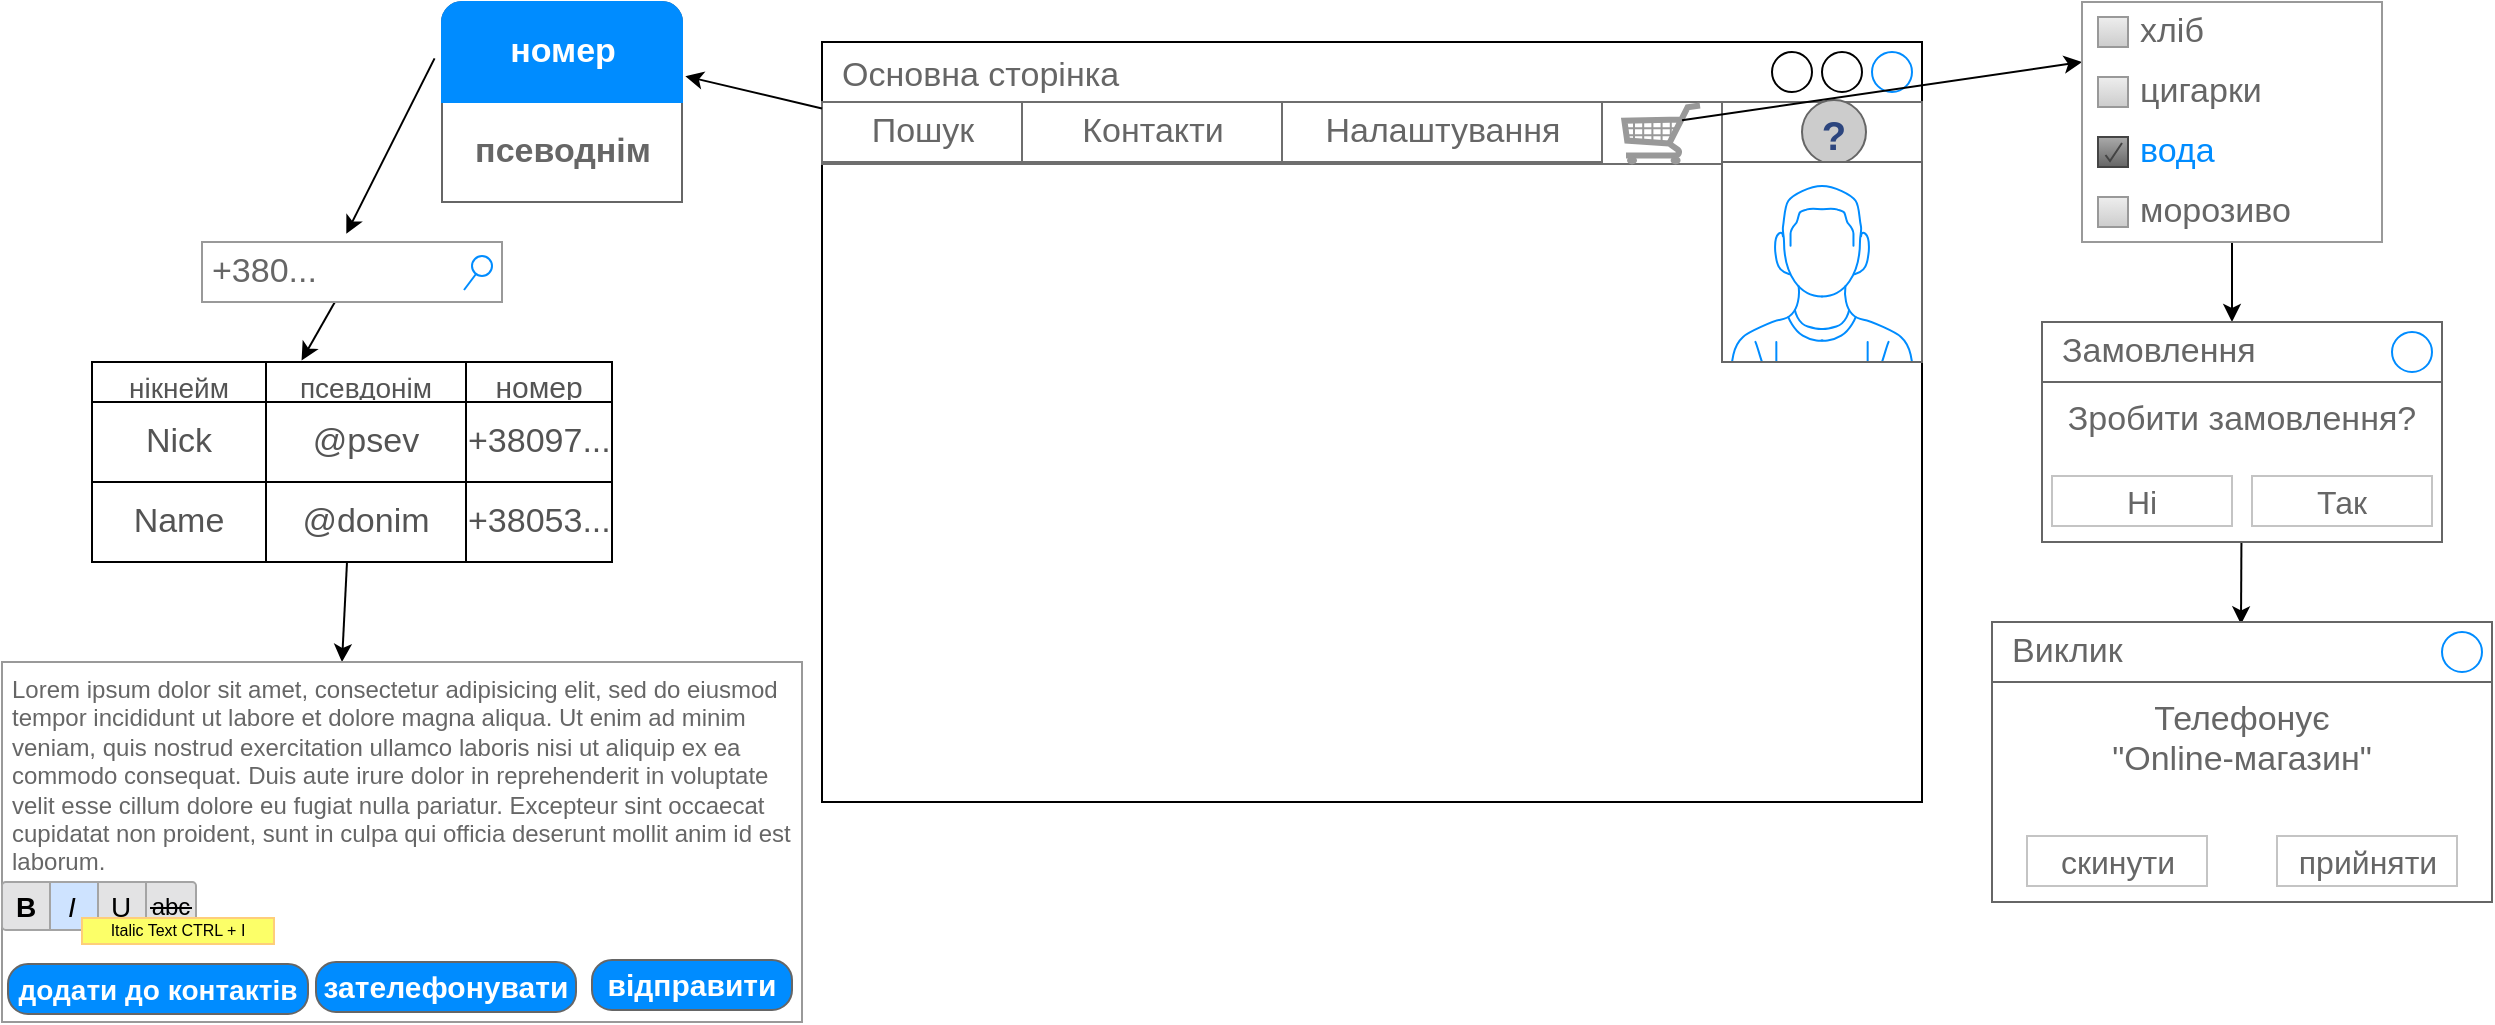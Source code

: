 <mxfile version="20.3.3" type="google"><diagram name="Page-1" id="c9db0220-8083-56f3-ca83-edcdcd058819"><mxGraphModel dx="1621" dy="587" grid="0" gridSize="10" guides="1" tooltips="1" connect="1" arrows="1" fold="1" page="0" pageScale="1.5" pageWidth="826" pageHeight="1169" background="none" math="0" shadow="0"><root><mxCell id="0" style=";html=1;"/><mxCell id="1" style=";html=1;" parent="0"/><mxCell id="ijq5ZWASdJsH3hwc0B9N-8" value="Основна сторінка" style="strokeWidth=1;shadow=0;dashed=0;align=center;html=1;shape=mxgraph.mockup.containers.window;align=left;verticalAlign=top;spacingLeft=8;strokeColor2=#008cff;strokeColor3=#c4c4c4;fontColor=#666666;mainText=;fontSize=17;labelBackgroundColor=none;" parent="1" vertex="1"><mxGeometry x="400" y="70" width="550" height="380" as="geometry"/></mxCell><mxCell id="ijq5ZWASdJsH3hwc0B9N-9" value="" style="strokeWidth=1;shadow=0;dashed=0;align=center;html=1;shape=mxgraph.mockup.forms.rrect;rSize=0;strokeColor=#6E6E6E;" parent="1" vertex="1"><mxGeometry x="400" y="100" width="550" height="31" as="geometry"/></mxCell><mxCell id="ijq5ZWASdJsH3hwc0B9N-10" value="Пошук" style="strokeColor=inherit;fillColor=inherit;gradientColor=inherit;strokeWidth=1;shadow=0;dashed=0;align=center;html=1;shape=mxgraph.mockup.forms.rrect;rSize=0;fontSize=17;fontColor=#666666;" parent="ijq5ZWASdJsH3hwc0B9N-9" vertex="1"><mxGeometry width="100" height="30" as="geometry"/></mxCell><mxCell id="ijq5ZWASdJsH3hwc0B9N-11" value="Контакти" style="strokeColor=inherit;fillColor=inherit;gradientColor=inherit;strokeWidth=1;shadow=0;dashed=0;align=center;html=1;shape=mxgraph.mockup.forms.rrect;rSize=0;fontSize=17;fontColor=#666666;" parent="ijq5ZWASdJsH3hwc0B9N-9" vertex="1"><mxGeometry x="100" width="130" height="30" as="geometry"/></mxCell><mxCell id="ijq5ZWASdJsH3hwc0B9N-12" value="Налаштування" style="strokeColor=inherit;fillColor=inherit;gradientColor=inherit;strokeWidth=1;shadow=0;dashed=0;align=center;html=1;shape=mxgraph.mockup.forms.rrect;rSize=0;fontSize=17;fontColor=#666666;" parent="ijq5ZWASdJsH3hwc0B9N-9" vertex="1"><mxGeometry x="230" width="160" height="30" as="geometry"/></mxCell><mxCell id="ijq5ZWASdJsH3hwc0B9N-15" value="" style="strokeColor=inherit;fillColor=inherit;gradientColor=inherit;strokeWidth=1;shadow=0;dashed=0;align=center;html=1;shape=mxgraph.mockup.forms.rrect;rSize=0;fontSize=17;fontColor=#666666;" parent="ijq5ZWASdJsH3hwc0B9N-9" vertex="1"><mxGeometry x="450" width="100" height="30" as="geometry"/></mxCell><mxCell id="tMrZztzHMvhPR9CBPN20-43" value="" style="verticalLabelPosition=bottom;shadow=0;dashed=0;align=center;html=1;verticalAlign=top;strokeWidth=1;shape=mxgraph.mockup.misc.help_icon;fontSize=15;fontColor=#666666;" parent="ijq5ZWASdJsH3hwc0B9N-9" vertex="1"><mxGeometry x="490" y="-1" width="32" height="32" as="geometry"/></mxCell><mxCell id="tMrZztzHMvhPR9CBPN20-44" value="" style="verticalLabelPosition=bottom;shadow=0;dashed=0;align=center;html=1;verticalAlign=top;strokeWidth=1;shape=mxgraph.mockup.misc.shoppingCart;strokeColor=#999999;fontSize=15;fontColor=#666666;" parent="ijq5ZWASdJsH3hwc0B9N-9" vertex="1"><mxGeometry x="400" y="1" width="40" height="30" as="geometry"/></mxCell><mxCell id="ijq5ZWASdJsH3hwc0B9N-16" value="" style="strokeWidth=1;shadow=0;dashed=0;align=center;html=1;shape=mxgraph.mockup.rrect;rSize=10;strokeColor=#666666;" parent="1" vertex="1"><mxGeometry x="210" y="50" width="120" height="100" as="geometry"/></mxCell><mxCell id="ijq5ZWASdJsH3hwc0B9N-17" value="псеводнім" style="strokeColor=inherit;fillColor=inherit;gradientColor=inherit;strokeWidth=1;shadow=0;dashed=0;align=center;html=1;shape=mxgraph.mockup.rrect;rSize=0;fontSize=17;fontColor=#666666;fontStyle=1;resizeWidth=1;" parent="ijq5ZWASdJsH3hwc0B9N-16" vertex="1"><mxGeometry width="120" height="50" relative="1" as="geometry"><mxPoint y="50" as="offset"/></mxGeometry></mxCell><mxCell id="ijq5ZWASdJsH3hwc0B9N-20" value="номер" style="strokeWidth=1;shadow=0;dashed=0;align=center;html=1;shape=mxgraph.mockup.topButton;rSize=10;fontSize=17;fontColor=#ffffff;fontStyle=1;fillColor=#008cff;strokeColor=#008cff;resizeWidth=1;" parent="ijq5ZWASdJsH3hwc0B9N-16" vertex="1"><mxGeometry width="120" height="50" relative="1" as="geometry"/></mxCell><mxCell id="ijq5ZWASdJsH3hwc0B9N-23" style="edgeStyle=none;rounded=0;orthogonalLoop=1;jettySize=auto;html=1;entryX=0.481;entryY=-0.137;entryDx=0;entryDy=0;entryPerimeter=0;exitX=-0.031;exitY=0.564;exitDx=0;exitDy=0;exitPerimeter=0;" parent="ijq5ZWASdJsH3hwc0B9N-16" source="ijq5ZWASdJsH3hwc0B9N-20" target="ijq5ZWASdJsH3hwc0B9N-22" edge="1"><mxGeometry relative="1" as="geometry"/></mxCell><mxCell id="ijq5ZWASdJsH3hwc0B9N-26" style="edgeStyle=none;rounded=0;orthogonalLoop=1;jettySize=auto;html=1;fontSize=17;fontColor=#545454;entryX=0.403;entryY=-0.038;entryDx=0;entryDy=0;entryPerimeter=0;" parent="1" source="ijq5ZWASdJsH3hwc0B9N-22" target="ijq5ZWASdJsH3hwc0B9N-66" edge="1"><mxGeometry relative="1" as="geometry"><mxPoint x="140" y="230" as="targetPoint"/></mxGeometry></mxCell><mxCell id="ijq5ZWASdJsH3hwc0B9N-22" value="+380..." style="strokeWidth=1;shadow=0;dashed=0;align=center;html=1;shape=mxgraph.mockup.forms.searchBox;strokeColor=#999999;mainText=;strokeColor2=#008cff;fontColor=#666666;fontSize=17;align=left;spacingLeft=3;" parent="1" vertex="1"><mxGeometry x="90" y="170" width="150" height="30" as="geometry"/></mxCell><mxCell id="ijq5ZWASdJsH3hwc0B9N-24" value="" style="verticalLabelPosition=bottom;shadow=0;dashed=0;align=center;html=1;verticalAlign=top;strokeWidth=1;shape=mxgraph.mockup.containers.userMale;strokeColor=#666666;strokeColor2=#008cff;" parent="1" vertex="1"><mxGeometry x="850" y="130" width="100" height="100" as="geometry"/></mxCell><mxCell id="ijq5ZWASdJsH3hwc0B9N-78" style="edgeStyle=none;rounded=0;orthogonalLoop=1;jettySize=auto;html=1;fontSize=14;fontColor=#545454;entryX=0.425;entryY=0;entryDx=0;entryDy=0;entryPerimeter=0;" parent="1" source="ijq5ZWASdJsH3hwc0B9N-65" target="tMrZztzHMvhPR9CBPN20-23" edge="1"><mxGeometry relative="1" as="geometry"><mxPoint x="190" y="380" as="targetPoint"/></mxGeometry></mxCell><mxCell id="ijq5ZWASdJsH3hwc0B9N-65" value="" style="shape=table;html=1;whiteSpace=wrap;startSize=0;container=1;collapsible=0;childLayout=tableLayout;strokeColor=#000000;fontSize=14;fontColor=#545454;fillColor=default;" parent="1" vertex="1"><mxGeometry x="35" y="230" width="260" height="100" as="geometry"/></mxCell><mxCell id="ijq5ZWASdJsH3hwc0B9N-66" value="" style="shape=tableRow;horizontal=0;startSize=0;swimlaneHead=0;swimlaneBody=0;top=0;left=0;bottom=0;right=0;collapsible=0;dropTarget=0;fillColor=none;points=[[0,0.5],[1,0.5]];portConstraint=eastwest;strokeColor=#FF99CC;fontSize=17;fontColor=#545454;" parent="ijq5ZWASdJsH3hwc0B9N-65" vertex="1"><mxGeometry width="260" height="20" as="geometry"/></mxCell><mxCell id="ijq5ZWASdJsH3hwc0B9N-67" value="&lt;font style=&quot;font-size: 14px;&quot;&gt;нікнейм&lt;/font&gt;" style="shape=partialRectangle;html=1;whiteSpace=wrap;connectable=0;fillColor=none;top=0;left=0;bottom=0;right=0;overflow=hidden;strokeColor=#FF99CC;fontSize=17;fontColor=#545454;" parent="ijq5ZWASdJsH3hwc0B9N-66" vertex="1"><mxGeometry width="87" height="20" as="geometry"><mxRectangle width="87" height="20" as="alternateBounds"/></mxGeometry></mxCell><mxCell id="ijq5ZWASdJsH3hwc0B9N-68" value="&lt;font style=&quot;font-size: 14px;&quot;&gt;псевдонім&lt;/font&gt;" style="shape=partialRectangle;html=1;whiteSpace=wrap;connectable=0;fillColor=none;top=0;left=0;bottom=0;right=0;overflow=hidden;strokeColor=#FF99CC;fontSize=17;fontColor=#545454;" parent="ijq5ZWASdJsH3hwc0B9N-66" vertex="1"><mxGeometry x="87" width="100" height="20" as="geometry"><mxRectangle width="100" height="20" as="alternateBounds"/></mxGeometry></mxCell><mxCell id="ijq5ZWASdJsH3hwc0B9N-69" value="&lt;font style=&quot;font-size: 15px;&quot;&gt;номер&lt;/font&gt;" style="shape=partialRectangle;html=1;whiteSpace=wrap;connectable=0;fillColor=none;top=0;left=0;bottom=0;right=0;overflow=hidden;strokeColor=#FF99CC;fontSize=17;fontColor=#545454;" parent="ijq5ZWASdJsH3hwc0B9N-66" vertex="1"><mxGeometry x="187" width="73" height="20" as="geometry"><mxRectangle width="73" height="20" as="alternateBounds"/></mxGeometry></mxCell><mxCell id="ijq5ZWASdJsH3hwc0B9N-70" value="" style="shape=tableRow;horizontal=0;startSize=0;swimlaneHead=0;swimlaneBody=0;top=0;left=0;bottom=0;right=0;collapsible=0;dropTarget=0;fillColor=none;points=[[0,0.5],[1,0.5]];portConstraint=eastwest;strokeColor=none;fontSize=17;fontColor=#545454;" parent="ijq5ZWASdJsH3hwc0B9N-65" vertex="1"><mxGeometry y="20" width="260" height="40" as="geometry"/></mxCell><mxCell id="ijq5ZWASdJsH3hwc0B9N-71" value="Nick" style="shape=partialRectangle;html=1;whiteSpace=wrap;connectable=0;fillColor=none;top=0;left=0;bottom=0;right=0;overflow=hidden;strokeColor=none;fontSize=17;fontColor=#545454;perimeterSpacing=15;opacity=0;" parent="ijq5ZWASdJsH3hwc0B9N-70" vertex="1"><mxGeometry width="87" height="40" as="geometry"><mxRectangle width="87" height="40" as="alternateBounds"/></mxGeometry></mxCell><mxCell id="ijq5ZWASdJsH3hwc0B9N-72" value="@psev" style="shape=partialRectangle;html=1;whiteSpace=wrap;connectable=0;fillColor=none;top=0;left=0;bottom=0;right=0;overflow=hidden;strokeColor=#FF99CC;fontSize=17;fontColor=#545454;" parent="ijq5ZWASdJsH3hwc0B9N-70" vertex="1"><mxGeometry x="87" width="100" height="40" as="geometry"><mxRectangle width="100" height="40" as="alternateBounds"/></mxGeometry></mxCell><mxCell id="ijq5ZWASdJsH3hwc0B9N-73" value="+38097..." style="shape=partialRectangle;html=1;whiteSpace=wrap;connectable=0;fillColor=none;top=0;left=0;bottom=0;right=0;overflow=hidden;strokeColor=#FF99CC;fontSize=17;fontColor=#545454;" parent="ijq5ZWASdJsH3hwc0B9N-70" vertex="1"><mxGeometry x="187" width="73" height="40" as="geometry"><mxRectangle width="73" height="40" as="alternateBounds"/></mxGeometry></mxCell><mxCell id="ijq5ZWASdJsH3hwc0B9N-74" value="" style="shape=tableRow;horizontal=0;startSize=0;swimlaneHead=0;swimlaneBody=0;top=0;left=0;bottom=0;right=0;collapsible=0;dropTarget=0;fillColor=none;points=[[0,0.5],[1,0.5]];portConstraint=eastwest;strokeColor=#FF99CC;fontSize=17;fontColor=#545454;" parent="ijq5ZWASdJsH3hwc0B9N-65" vertex="1"><mxGeometry y="60" width="260" height="40" as="geometry"/></mxCell><mxCell id="ijq5ZWASdJsH3hwc0B9N-75" value="Name" style="shape=partialRectangle;html=1;whiteSpace=wrap;connectable=0;fillColor=none;top=0;left=0;bottom=0;right=0;overflow=hidden;strokeColor=#FF99CC;fontSize=17;fontColor=#545454;" parent="ijq5ZWASdJsH3hwc0B9N-74" vertex="1"><mxGeometry width="87" height="40" as="geometry"><mxRectangle width="87" height="40" as="alternateBounds"/></mxGeometry></mxCell><mxCell id="ijq5ZWASdJsH3hwc0B9N-76" value="@donim" style="shape=partialRectangle;html=1;whiteSpace=wrap;connectable=0;fillColor=none;top=0;left=0;bottom=0;right=0;overflow=hidden;strokeColor=#FF99CC;fontSize=17;fontColor=#545454;" parent="ijq5ZWASdJsH3hwc0B9N-74" vertex="1"><mxGeometry x="87" width="100" height="40" as="geometry"><mxRectangle width="100" height="40" as="alternateBounds"/></mxGeometry></mxCell><mxCell id="ijq5ZWASdJsH3hwc0B9N-77" value="+38053..." style="shape=partialRectangle;html=1;whiteSpace=wrap;connectable=0;fillColor=none;top=0;left=0;bottom=0;right=0;overflow=hidden;pointerEvents=1;strokeColor=#FF99CC;fontSize=17;fontColor=#545454;" parent="ijq5ZWASdJsH3hwc0B9N-74" vertex="1"><mxGeometry x="187" width="73" height="40" as="geometry"><mxRectangle width="73" height="40" as="alternateBounds"/></mxGeometry></mxCell><mxCell id="tMrZztzHMvhPR9CBPN20-23" value="Lorem ipsum dolor sit amet, consectetur adipisicing elit, sed do eiusmod tempor incididunt ut labore et dolore magna aliqua. Ut enim ad minim veniam, quis nostrud exercitation ullamco laboris nisi ut aliquip ex ea commodo consequat. Duis aute irure dolor in reprehenderit in voluptate velit esse cillum dolore eu fugiat nulla pariatur. Excepteur sint occaecat cupidatat non proident, sunt in culpa qui officia deserunt mollit anim id est laborum." style="strokeWidth=1;shadow=0;dashed=0;align=center;html=1;shape=mxgraph.mockup.forms.rrect;fillColor=#ffffff;rSize=0;fontColor=#666666;align=left;spacingLeft=3;strokeColor=#999999;verticalAlign=top;whiteSpace=wrap;" parent="1" vertex="1"><mxGeometry x="-10" y="380" width="400" height="180" as="geometry"/></mxCell><mxCell id="tMrZztzHMvhPR9CBPN20-24" value="&lt;font style=&quot;font-size: 15px;&quot;&gt;відправити&lt;/font&gt;" style="strokeWidth=1;shadow=0;dashed=0;align=center;html=1;shape=mxgraph.mockup.buttons.button;strokeColor=#666666;fontColor=#ffffff;mainText=;buttonStyle=round;fontSize=17;fontStyle=1;fillColor=#008cff;whiteSpace=wrap;" parent="1" vertex="1"><mxGeometry x="285" y="529" width="100" height="25" as="geometry"/></mxCell><mxCell id="tMrZztzHMvhPR9CBPN20-26" value="&lt;font style=&quot;font-size: 14px;&quot;&gt;додати до контактів&lt;/font&gt;" style="strokeWidth=1;shadow=0;dashed=0;align=center;html=1;shape=mxgraph.mockup.buttons.button;strokeColor=#666666;fontColor=#ffffff;mainText=;buttonStyle=round;fontSize=17;fontStyle=1;fillColor=#008cff;whiteSpace=wrap;" parent="1" vertex="1"><mxGeometry x="-7" y="531" width="150" height="25" as="geometry"/></mxCell><mxCell id="tMrZztzHMvhPR9CBPN20-27" value="&lt;font style=&quot;font-size: 15px;&quot;&gt;зателефонувати&lt;/font&gt;" style="strokeWidth=1;shadow=0;dashed=0;align=center;html=1;shape=mxgraph.mockup.buttons.button;strokeColor=#666666;fontColor=#ffffff;mainText=;buttonStyle=round;fontSize=17;fontStyle=1;fillColor=#008cff;whiteSpace=wrap;" parent="1" vertex="1"><mxGeometry x="147" y="530" width="130" height="25" as="geometry"/></mxCell><mxCell id="tMrZztzHMvhPR9CBPN20-28" style="rounded=0;orthogonalLoop=1;jettySize=auto;html=1;entryX=1.014;entryY=0.742;entryDx=0;entryDy=0;entryPerimeter=0;fontSize=15;fontColor=#666666;" parent="1" source="ijq5ZWASdJsH3hwc0B9N-10" target="ijq5ZWASdJsH3hwc0B9N-20" edge="1"><mxGeometry relative="1" as="geometry"/></mxCell><mxCell id="tMrZztzHMvhPR9CBPN20-29" style="edgeStyle=none;rounded=0;orthogonalLoop=1;jettySize=auto;html=1;fontSize=15;fontColor=#666666;" parent="1" edge="1"><mxGeometry relative="1" as="geometry"><mxPoint x="1030" y="80" as="targetPoint"/><mxPoint x="830" y="109.167" as="sourcePoint"/></mxGeometry></mxCell><mxCell id="tMrZztzHMvhPR9CBPN20-36" style="edgeStyle=none;rounded=0;orthogonalLoop=1;jettySize=auto;html=1;fontSize=15;fontColor=#666666;" parent="1" source="tMrZztzHMvhPR9CBPN20-31" edge="1"><mxGeometry relative="1" as="geometry"><mxPoint x="1105" y="210" as="targetPoint"/></mxGeometry></mxCell><mxCell id="tMrZztzHMvhPR9CBPN20-31" value="" style="strokeWidth=1;shadow=0;dashed=0;align=center;html=1;shape=mxgraph.mockup.forms.rrect;rSize=0;strokeColor=#999999;fillColor=#ffffff;recursiveResize=0;fontSize=15;fontColor=#666666;" parent="1" vertex="1"><mxGeometry x="1030" y="50" width="150" height="120" as="geometry"/></mxCell><mxCell id="tMrZztzHMvhPR9CBPN20-32" value="хліб" style="strokeWidth=1;shadow=0;dashed=0;align=center;html=1;shape=mxgraph.mockup.forms.rrect;rSize=0;fillColor=#eeeeee;strokeColor=#999999;gradientColor=#cccccc;align=left;spacingLeft=4;fontSize=17;fontColor=#666666;labelPosition=right;" parent="tMrZztzHMvhPR9CBPN20-31" vertex="1"><mxGeometry x="8" y="7.5" width="15" height="15" as="geometry"/></mxCell><mxCell id="tMrZztzHMvhPR9CBPN20-33" value="цигарки" style="strokeWidth=1;shadow=0;dashed=0;align=center;html=1;shape=mxgraph.mockup.forms.rrect;rSize=0;fillColor=#eeeeee;strokeColor=#999999;gradientColor=#cccccc;align=left;spacingLeft=4;fontSize=17;fontColor=#666666;labelPosition=right;" parent="tMrZztzHMvhPR9CBPN20-31" vertex="1"><mxGeometry x="8" y="37.5" width="15" height="15" as="geometry"/></mxCell><mxCell id="tMrZztzHMvhPR9CBPN20-34" value="вода" style="strokeWidth=1;shadow=0;dashed=0;align=center;html=1;shape=mxgraph.mockup.forms.checkbox;rSize=0;resizable=0;fillColor=#aaaaaa;strokeColor=#444444;gradientColor=#666666;align=left;spacingLeft=4;fontSize=17;fontColor=#008cff;labelPosition=right;" parent="tMrZztzHMvhPR9CBPN20-31" vertex="1"><mxGeometry x="8" y="67.5" width="15" height="15" as="geometry"/></mxCell><mxCell id="tMrZztzHMvhPR9CBPN20-35" value="морозиво" style="strokeWidth=1;shadow=0;dashed=0;align=center;html=1;shape=mxgraph.mockup.forms.rrect;rSize=0;fillColor=#eeeeee;strokeColor=#999999;gradientColor=#cccccc;align=left;spacingLeft=4;fontSize=17;fontColor=#666666;labelPosition=right;" parent="tMrZztzHMvhPR9CBPN20-31" vertex="1"><mxGeometry x="8" y="97.5" width="15" height="15" as="geometry"/></mxCell><mxCell id="tMrZztzHMvhPR9CBPN20-42" style="edgeStyle=none;rounded=0;orthogonalLoop=1;jettySize=auto;html=1;fontSize=15;fontColor=#666666;entryX=0.498;entryY=0.039;entryDx=0;entryDy=0;entryPerimeter=0;" parent="1" source="tMrZztzHMvhPR9CBPN20-37" target="tMrZztzHMvhPR9CBPN20-48" edge="1"><mxGeometry relative="1" as="geometry"><mxPoint x="1110" y="360" as="targetPoint"/></mxGeometry></mxCell><mxCell id="tMrZztzHMvhPR9CBPN20-37" value="Зробити замовлення?" style="strokeWidth=1;shadow=0;dashed=0;align=center;html=1;shape=mxgraph.mockup.containers.rrect;rSize=0;strokeColor=#666666;fontColor=#666666;fontSize=17;verticalAlign=top;whiteSpace=wrap;fillColor=#ffffff;spacingTop=32;" parent="1" vertex="1"><mxGeometry x="1010" y="210" width="200" height="110" as="geometry"/></mxCell><mxCell id="tMrZztzHMvhPR9CBPN20-38" value="Замовлення" style="strokeWidth=1;shadow=0;dashed=0;align=center;html=1;shape=mxgraph.mockup.containers.rrect;rSize=0;fontSize=17;fontColor=#666666;strokeColor=#666666;align=left;spacingLeft=8;fillColor=none;resizeWidth=1;" parent="tMrZztzHMvhPR9CBPN20-37" vertex="1"><mxGeometry width="200" height="30" relative="1" as="geometry"/></mxCell><mxCell id="tMrZztzHMvhPR9CBPN20-39" value="" style="shape=ellipse;strokeColor=#008cff;resizable=0;fillColor=none;html=1;fontSize=15;fontColor=#666666;" parent="tMrZztzHMvhPR9CBPN20-38" vertex="1"><mxGeometry x="1" y="0.5" width="20" height="20" relative="1" as="geometry"><mxPoint x="-25" y="-10" as="offset"/></mxGeometry></mxCell><mxCell id="tMrZztzHMvhPR9CBPN20-40" value="Ні" style="strokeWidth=1;shadow=0;dashed=0;align=center;html=1;shape=mxgraph.mockup.containers.rrect;rSize=0;fontSize=16;fontColor=#666666;strokeColor=#c4c4c4;whiteSpace=wrap;fillColor=none;" parent="tMrZztzHMvhPR9CBPN20-37" vertex="1"><mxGeometry x="0.25" y="1" width="90" height="25" relative="1" as="geometry"><mxPoint x="-45" y="-33" as="offset"/></mxGeometry></mxCell><mxCell id="tMrZztzHMvhPR9CBPN20-41" value="Так" style="strokeWidth=1;shadow=0;dashed=0;align=center;html=1;shape=mxgraph.mockup.containers.rrect;rSize=0;fontSize=16;fontColor=#666666;strokeColor=#c4c4c4;whiteSpace=wrap;fillColor=none;" parent="tMrZztzHMvhPR9CBPN20-37" vertex="1"><mxGeometry x="0.75" y="1" width="90" height="25" relative="1" as="geometry"><mxPoint x="-45" y="-33" as="offset"/></mxGeometry></mxCell><mxCell id="tMrZztzHMvhPR9CBPN20-47" value="Телефонує &lt;br&gt;&quot;Online-магазин&quot;" style="strokeWidth=1;shadow=0;dashed=0;align=center;html=1;shape=mxgraph.mockup.containers.rrect;rSize=0;strokeColor=#666666;fontColor=#666666;fontSize=17;verticalAlign=top;whiteSpace=wrap;fillColor=#ffffff;spacingTop=32;labelBackgroundColor=none;" parent="1" vertex="1"><mxGeometry x="985" y="360" width="250" height="140" as="geometry"/></mxCell><mxCell id="tMrZztzHMvhPR9CBPN20-48" value="Виклик" style="strokeWidth=1;shadow=0;dashed=0;align=center;html=1;shape=mxgraph.mockup.containers.rrect;rSize=0;fontSize=17;fontColor=#666666;strokeColor=#666666;align=left;spacingLeft=8;fillColor=none;resizeWidth=1;labelBackgroundColor=none;" parent="tMrZztzHMvhPR9CBPN20-47" vertex="1"><mxGeometry width="250" height="30" relative="1" as="geometry"/></mxCell><mxCell id="tMrZztzHMvhPR9CBPN20-49" value="" style="shape=ellipse;strokeColor=#008cff;resizable=0;fillColor=none;html=1;labelBackgroundColor=#6666FF;fontSize=15;fontColor=#666666;" parent="tMrZztzHMvhPR9CBPN20-48" vertex="1"><mxGeometry x="1" y="0.5" width="20" height="20" relative="1" as="geometry"><mxPoint x="-25" y="-10" as="offset"/></mxGeometry></mxCell><mxCell id="tMrZztzHMvhPR9CBPN20-50" value="скинути" style="strokeWidth=1;shadow=0;dashed=0;align=center;html=1;shape=mxgraph.mockup.containers.rrect;rSize=0;fontSize=16;fontColor=#666666;strokeColor=#c4c4c4;whiteSpace=wrap;fillColor=none;labelBackgroundColor=none;" parent="tMrZztzHMvhPR9CBPN20-47" vertex="1"><mxGeometry x="0.25" y="1" width="90" height="25" relative="1" as="geometry"><mxPoint x="-45" y="-33" as="offset"/></mxGeometry></mxCell><mxCell id="tMrZztzHMvhPR9CBPN20-51" value="прийняти" style="strokeWidth=1;shadow=0;dashed=0;align=center;html=1;shape=mxgraph.mockup.containers.rrect;rSize=0;fontSize=16;fontColor=#666666;strokeColor=#c4c4c4;whiteSpace=wrap;fillColor=none;labelBackgroundColor=none;" parent="tMrZztzHMvhPR9CBPN20-47" vertex="1"><mxGeometry x="0.75" y="1" width="90" height="25" relative="1" as="geometry"><mxPoint x="-45" y="-33" as="offset"/></mxGeometry></mxCell><mxCell id="tMrZztzHMvhPR9CBPN20-52" value="" style="verticalLabelPosition=bottom;shadow=0;dashed=0;align=center;html=1;verticalAlign=top;strokeWidth=1;shape=mxgraph.mockup.menus_and_buttons.font_style_selector_1;labelBackgroundColor=none;fontSize=15;fontColor=#666666;" parent="1" vertex="1"><mxGeometry x="-10" y="490" width="136" height="31" as="geometry"/></mxCell></root></mxGraphModel></diagram></mxfile>